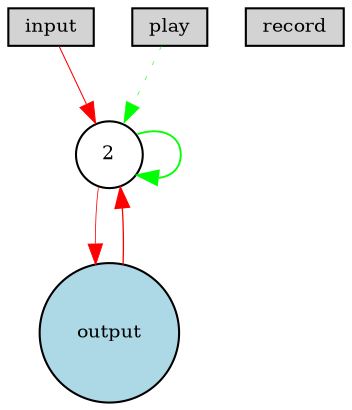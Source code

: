 digraph {
	node [fontsize=9 height=0.2 shape=circle width=0.2]
		input [fillcolor=lightgray shape=box style=filled]
		record [fillcolor=lightgray shape=box style=filled]
		play [fillcolor=lightgray shape=box style=filled]
		output [fillcolor=lightblue style=filled]
		2 [fillcolor=white style=filled]
			input -> 2 [color=red penwidth=0.507415189827 style=solid]
			2 -> output [color=red penwidth=0.381356481028 style=solid]
			play -> 2 [color=green penwidth=0.273867750183 style=dotted]
			2 -> 2 [color=green penwidth=0.893537825963 style=solid]
			output -> 2 [color=red penwidth=0.627371086407 style=solid]
}